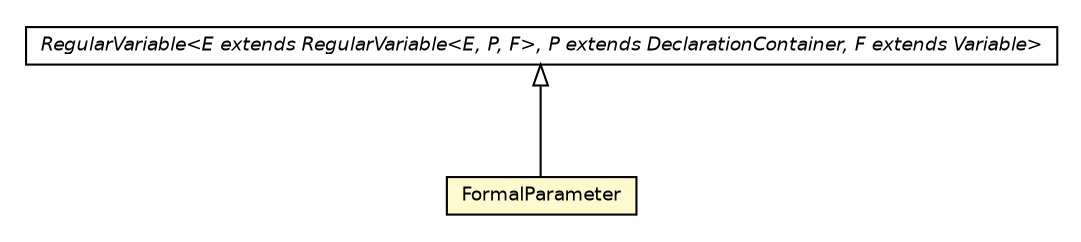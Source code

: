 #!/usr/local/bin/dot
#
# Class diagram 
# Generated by UMLGraph version 5.2 (http://www.umlgraph.org/)
#

digraph G {
	edge [fontname="Helvetica",fontsize=10,labelfontname="Helvetica",labelfontsize=10];
	node [fontname="Helvetica",fontsize=10,shape=plaintext];
	nodesep=0.25;
	ranksep=0.5;
	// chameleon.core.variable.RegularVariable<E extends chameleon.core.variable.RegularVariable<E, P, F>, P extends chameleon.core.declaration.DeclarationContainer, F extends chameleon.core.variable.Variable>
	c31900 [label=<<table title="chameleon.core.variable.RegularVariable" border="0" cellborder="1" cellspacing="0" cellpadding="2" port="p" href="./RegularVariable.html">
		<tr><td><table border="0" cellspacing="0" cellpadding="1">
<tr><td align="center" balign="center"><font face="Helvetica-Oblique"> RegularVariable&lt;E extends RegularVariable&lt;E, P, F&gt;, P extends DeclarationContainer, F extends Variable&gt; </font></td></tr>
		</table></td></tr>
		</table>>, fontname="Helvetica", fontcolor="black", fontsize=9.0];
	// chameleon.core.variable.FormalParameter
	c31903 [label=<<table title="chameleon.core.variable.FormalParameter" border="0" cellborder="1" cellspacing="0" cellpadding="2" port="p" bgcolor="lemonChiffon" href="./FormalParameter.html">
		<tr><td><table border="0" cellspacing="0" cellpadding="1">
<tr><td align="center" balign="center"> FormalParameter </td></tr>
		</table></td></tr>
		</table>>, fontname="Helvetica", fontcolor="black", fontsize=9.0];
	//chameleon.core.variable.FormalParameter extends chameleon.core.variable.RegularVariable<chameleon.core.variable.FormalParameter, chameleon.core.variable.VariableContainer, chameleon.core.variable.FormalParameter>
	c31900:p -> c31903:p [dir=back,arrowtail=empty];
}

